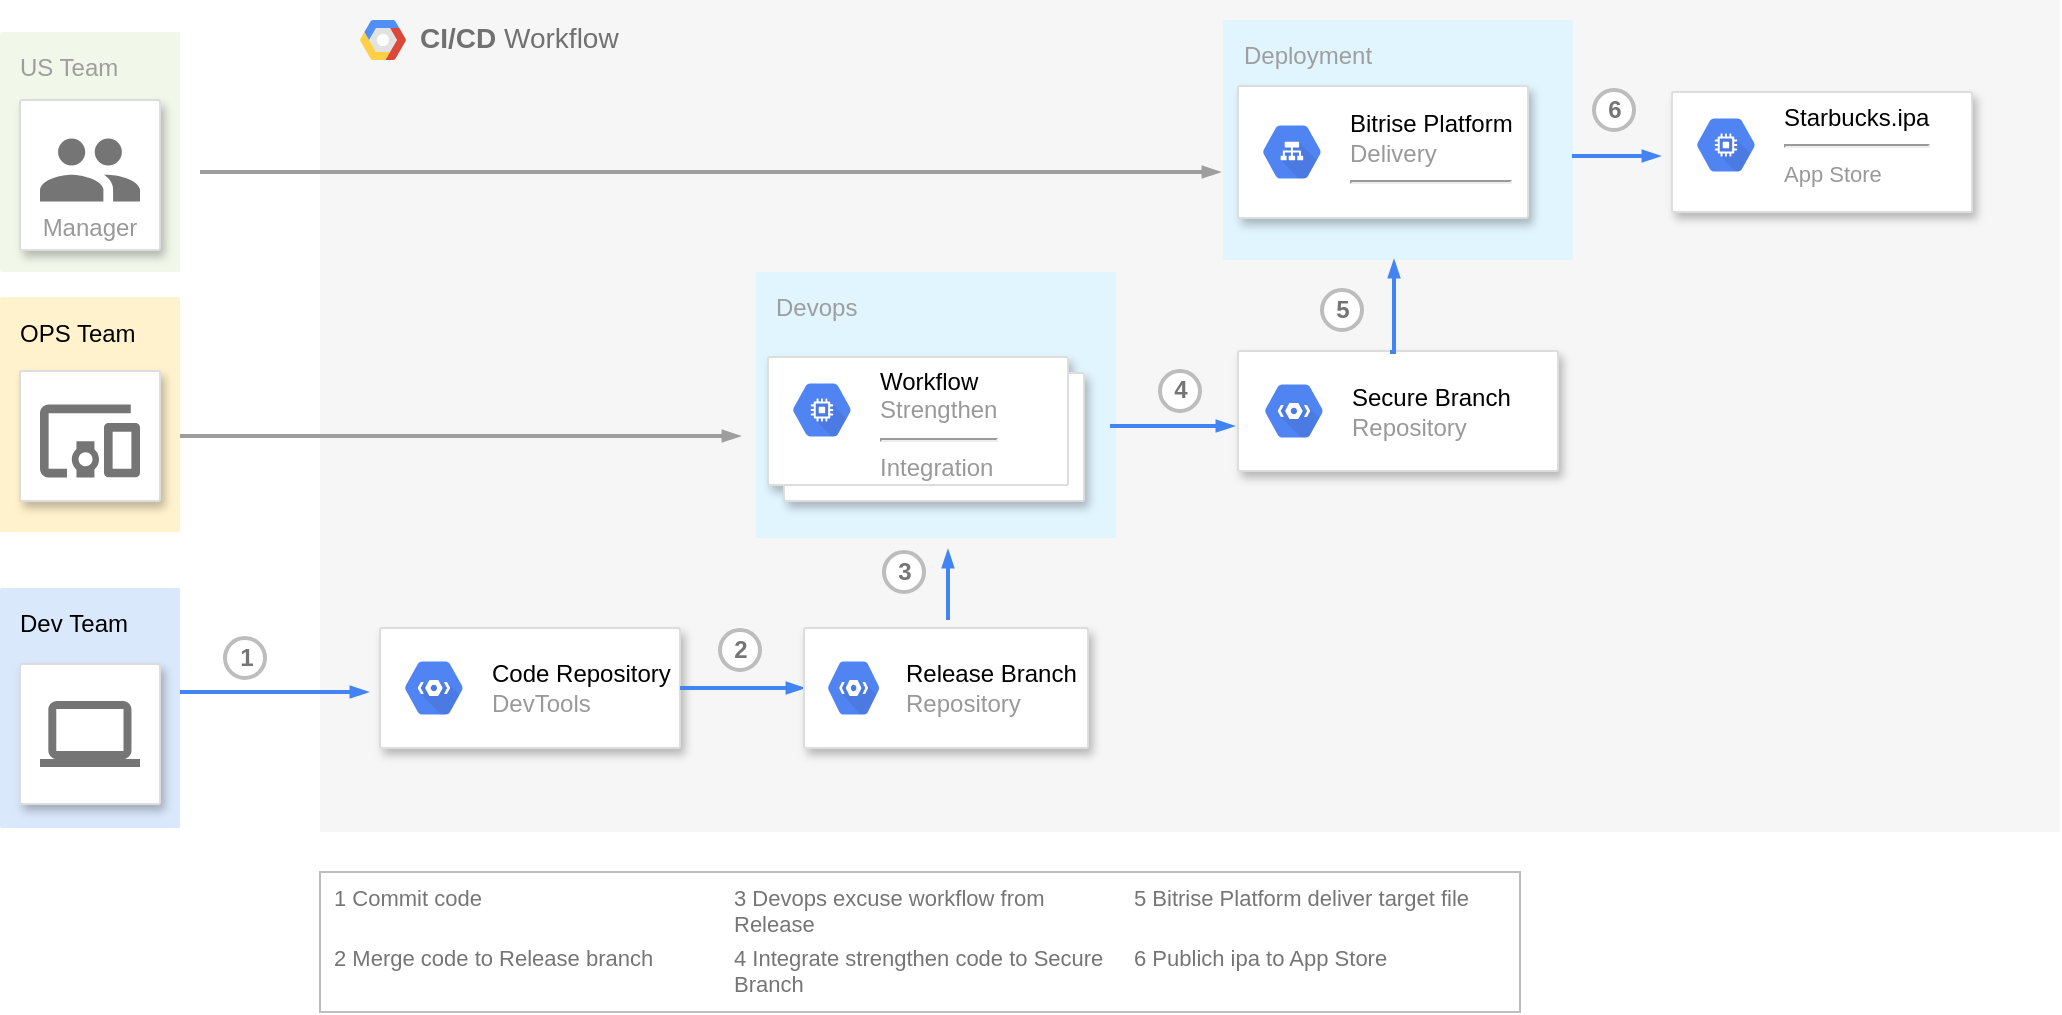 <mxfile version="18.1.2" type="github">
  <diagram id="f106602c-feb2-e66a-4537-3a34d633f6aa" name="Page-1">
    <mxGraphModel dx="1093" dy="646" grid="1" gridSize="10" guides="1" tooltips="1" connect="1" arrows="1" fold="1" page="1" pageScale="1" pageWidth="1169" pageHeight="827" background="none" math="0" shadow="0">
      <root>
        <mxCell id="0" />
        <mxCell id="1" parent="0" />
        <mxCell id="14" value="&lt;b&gt;CI/CD&lt;/b&gt;&amp;nbsp;Workflow" style="fillColor=#F6F6F6;strokeColor=none;shadow=0;gradientColor=none;fontSize=14;align=left;spacing=10;fontColor=#717171;9E9E9E;verticalAlign=top;spacingTop=-4;fontStyle=0;spacingLeft=40;html=1;container=0;" parent="1" vertex="1">
          <mxGeometry x="230" y="74" width="870" height="416" as="geometry" />
        </mxCell>
        <mxCell id="756" value="US Team" style="rounded=1;absoluteArcSize=1;arcSize=2;html=1;strokeColor=none;gradientColor=none;shadow=0;dashed=0;strokeColor=none;fontSize=12;fontColor=#9E9E9E;align=left;verticalAlign=top;spacing=10;spacingTop=-4;fillColor=#F1F8E9;" parent="1" vertex="1">
          <mxGeometry x="70" y="90" width="90" height="120" as="geometry" />
        </mxCell>
        <mxCell id="757" style="edgeStyle=orthogonalEdgeStyle;rounded=0;html=1;labelBackgroundColor=none;startFill=1;startSize=4;endArrow=blockThin;endFill=1;endSize=4;jettySize=auto;orthogonalLoop=1;strokeColor=#4284F3;strokeWidth=2;fontSize=12;fontColor=#000000;align=center;dashed=0;" parent="1" source="734" edge="1">
          <mxGeometry relative="1" as="geometry">
            <mxPoint x="254" y="420" as="targetPoint" />
            <Array as="points">
              <mxPoint x="200" y="420" />
              <mxPoint x="200" y="420" />
            </Array>
          </mxGeometry>
        </mxCell>
        <mxCell id="734" value="Dev&amp;nbsp;Team" style="rounded=1;absoluteArcSize=1;arcSize=2;html=1;strokeColor=#6c8ebf;shadow=0;dashed=0;strokeColor=none;fontSize=12;align=left;verticalAlign=top;spacing=10;spacingTop=-4;fillColor=#dae8fc;" parent="1" vertex="1">
          <mxGeometry x="70" y="368" width="90" height="120" as="geometry" />
        </mxCell>
        <mxCell id="732" value="" style="strokeColor=#dddddd;fillColor=#ffffff;shadow=1;strokeWidth=1;rounded=1;absoluteArcSize=1;arcSize=2;labelPosition=center;verticalLabelPosition=middle;align=center;verticalAlign=bottom;spacingLeft=0;fontColor=#999999;fontSize=12;whiteSpace=wrap;spacingBottom=2;html=1;" parent="1" vertex="1">
          <mxGeometry x="80" y="406" width="70" height="70" as="geometry" />
        </mxCell>
        <mxCell id="733" value="" style="dashed=0;connectable=0;html=1;fillColor=#757575;strokeColor=none;shape=mxgraph.gcp2.laptop;part=1;" parent="732" vertex="1">
          <mxGeometry x="0.5" width="50" height="33" relative="1" as="geometry">
            <mxPoint x="-25" y="18.5" as="offset" />
          </mxGeometry>
        </mxCell>
        <mxCell id="767" style="edgeStyle=orthogonalEdgeStyle;rounded=0;html=1;labelBackgroundColor=none;startFill=1;startSize=4;endArrow=blockThin;endFill=1;endSize=4;jettySize=auto;orthogonalLoop=1;strokeColor=#9E9E9E;strokeWidth=2;fontSize=12;fontColor=#000000;align=center;dashed=0;" parent="1" edge="1">
          <mxGeometry relative="1" as="geometry">
            <mxPoint x="170" y="160" as="sourcePoint" />
            <mxPoint x="680" y="160" as="targetPoint" />
            <Array as="points">
              <mxPoint x="560" y="160" />
              <mxPoint x="560" y="160" />
            </Array>
          </mxGeometry>
        </mxCell>
        <mxCell id="768" style="edgeStyle=orthogonalEdgeStyle;rounded=0;html=1;labelBackgroundColor=none;startFill=1;startSize=4;endArrow=blockThin;endFill=1;endSize=4;jettySize=auto;orthogonalLoop=1;strokeColor=#9E9E9E;strokeWidth=2;fontSize=12;fontColor=#000000;align=center;dashed=0;" parent="1" source="751" edge="1">
          <mxGeometry relative="1" as="geometry">
            <mxPoint x="440" y="292" as="targetPoint" />
          </mxGeometry>
        </mxCell>
        <mxCell id="771" value="1" style="shape=ellipse;fillColor=#ffffff;strokeColor=#BDBDBD;strokeWidth=2;shadow=0;gradientColor=none;fontColor=#757575;align=center;html=1;fontStyle=1;spacingTop=-1;" parent="1" vertex="1">
          <mxGeometry x="182.5" y="393" width="20" height="20" as="geometry" />
        </mxCell>
        <mxCell id="774" value="4" style="shape=ellipse;fillColor=#ffffff;strokeColor=#BDBDBD;strokeWidth=2;shadow=0;gradientColor=none;fontColor=#757575;align=center;html=1;fontStyle=1;spacingTop=-1;" parent="1" vertex="1">
          <mxGeometry x="650" y="259.5" width="20" height="20" as="geometry" />
        </mxCell>
        <mxCell id="775" value="5" style="shape=ellipse;fillColor=#ffffff;strokeColor=#BDBDBD;strokeWidth=2;shadow=0;gradientColor=none;fontColor=#757575;align=center;html=1;fontStyle=1;spacingTop=-1;" parent="1" vertex="1">
          <mxGeometry x="731" y="219" width="20" height="20" as="geometry" />
        </mxCell>
        <mxCell id="776" value="6" style="shape=ellipse;fillColor=#ffffff;strokeColor=#BDBDBD;strokeWidth=2;shadow=0;gradientColor=none;fontColor=#757575;align=center;html=1;fontStyle=1;spacingTop=-1;" parent="1" vertex="1">
          <mxGeometry x="867" y="119" width="20" height="20" as="geometry" />
        </mxCell>
        <mxCell id="779" value="" style="fillColor=#ffffff;strokeColor=#BDBDBD;strokeWidth=1;shadow=0;gradientColor=none;fontSize=10;fontColor=#9E9E9E;align=center;html=1;" parent="1" vertex="1">
          <mxGeometry x="230" y="510" width="600" height="70" as="geometry" />
        </mxCell>
        <mxCell id="780" value="1 Commit code" style="strokeColor=none;fillColor=none;fontColor=#757575;align=left;html=1;fontStyle=0;spacingLeft=5;fontSize=11;verticalAlign=top;whiteSpace=wrap;spacingRight=5;" parent="779" vertex="1">
          <mxGeometry width="200" height="30" relative="1" as="geometry" />
        </mxCell>
        <mxCell id="781" value="2 Merge code to Release branch" style="strokeColor=none;fillColor=none;fontColor=#757575;align=left;html=1;fontStyle=0;spacingLeft=5;fontSize=11;verticalAlign=top;whiteSpace=wrap;spacingRight=5;" parent="779" vertex="1">
          <mxGeometry width="200" height="30" relative="1" as="geometry">
            <mxPoint y="30" as="offset" />
          </mxGeometry>
        </mxCell>
        <mxCell id="782" value="3 Devops excuse workflow from Release" style="strokeColor=none;fillColor=none;fontColor=#757575;align=left;html=1;fontStyle=0;spacingLeft=5;fontSize=11;verticalAlign=top;whiteSpace=wrap;spacingRight=5;" parent="779" vertex="1">
          <mxGeometry width="200" height="30" relative="1" as="geometry">
            <mxPoint x="200" as="offset" />
          </mxGeometry>
        </mxCell>
        <mxCell id="783" value="4 Integrate strengthen code to Secure Branch" style="strokeColor=none;fillColor=none;fontColor=#757575;align=left;html=1;fontStyle=0;spacingLeft=5;fontSize=11;verticalAlign=top;whiteSpace=wrap;spacingRight=5;" parent="779" vertex="1">
          <mxGeometry width="200" height="30" relative="1" as="geometry">
            <mxPoint x="200" y="30" as="offset" />
          </mxGeometry>
        </mxCell>
        <mxCell id="784" value="5 Bitrise Platform deliver target file&amp;nbsp;" style="strokeColor=none;fillColor=none;fontColor=#757575;align=left;html=1;fontStyle=0;spacingLeft=5;fontSize=11;verticalAlign=top;whiteSpace=wrap;spacingRight=5;" parent="779" vertex="1">
          <mxGeometry width="200" height="30" relative="1" as="geometry">
            <mxPoint x="400" as="offset" />
          </mxGeometry>
        </mxCell>
        <mxCell id="785" value="6 Publich ipa to App Store" style="strokeColor=none;fillColor=none;fontColor=#757575;align=left;html=1;fontStyle=0;spacingLeft=5;fontSize=11;verticalAlign=top;whiteSpace=wrap;spacingRight=5;" parent="779" vertex="1">
          <mxGeometry width="200" height="30" relative="1" as="geometry">
            <mxPoint x="400" y="30" as="offset" />
          </mxGeometry>
        </mxCell>
        <mxCell id="ojXj5y6HiEK-yapRCw0R-785" value="OPS Team" style="rounded=1;absoluteArcSize=1;arcSize=2;html=1;strokeColor=#d6b656;shadow=0;dashed=0;strokeColor=none;fontSize=12;align=left;verticalAlign=top;spacing=10;spacingTop=-4;fillColor=#fff2cc;" vertex="1" parent="1">
          <mxGeometry x="70" y="222.5" width="90" height="117.5" as="geometry" />
        </mxCell>
        <mxCell id="ojXj5y6HiEK-yapRCw0R-786" value="Manager" style="strokeColor=#dddddd;shadow=1;strokeWidth=1;rounded=1;absoluteArcSize=1;arcSize=2;labelPosition=center;verticalLabelPosition=middle;align=center;verticalAlign=bottom;spacingLeft=0;fontColor=#999999;fontSize=12;whiteSpace=wrap;spacingBottom=2;" vertex="1" parent="1">
          <mxGeometry x="80" y="124" width="70" height="75" as="geometry" />
        </mxCell>
        <mxCell id="ojXj5y6HiEK-yapRCw0R-787" value="" style="sketch=0;dashed=0;connectable=0;html=1;fillColor=#757575;strokeColor=none;shape=mxgraph.gcp2.users;part=1;" vertex="1" parent="ojXj5y6HiEK-yapRCw0R-786">
          <mxGeometry x="0.5" width="50" height="31.5" relative="1" as="geometry">
            <mxPoint x="-25" y="19.25" as="offset" />
          </mxGeometry>
        </mxCell>
        <mxCell id="751" value="" style="strokeColor=#dddddd;fillColor=#ffffff;shadow=1;strokeWidth=1;rounded=1;absoluteArcSize=1;arcSize=2;labelPosition=center;verticalLabelPosition=middle;align=center;verticalAlign=bottom;spacingLeft=0;fontColor=#999999;fontSize=12;whiteSpace=wrap;spacingBottom=2;html=1;" parent="1" vertex="1">
          <mxGeometry x="80" y="259.5" width="70" height="65" as="geometry" />
        </mxCell>
        <mxCell id="752" value="" style="dashed=0;connectable=0;html=1;fillColor=#757575;strokeColor=none;shape=mxgraph.gcp2.mobile_devices;part=1;" parent="751" vertex="1">
          <mxGeometry x="0.5" width="50" height="36.5" relative="1" as="geometry">
            <mxPoint x="-25" y="16.75" as="offset" />
          </mxGeometry>
        </mxCell>
        <mxCell id="754" value="Deployment" style="rounded=1;absoluteArcSize=1;arcSize=2;html=1;strokeColor=none;gradientColor=none;shadow=0;dashed=0;strokeColor=none;fontSize=12;fontColor=#9E9E9E;align=left;verticalAlign=top;spacing=10;spacingTop=-4;fillColor=#E1F5FE;" parent="1" vertex="1">
          <mxGeometry x="681.5" y="84" width="175" height="120" as="geometry" />
        </mxCell>
        <mxCell id="15" value="" style="shape=mxgraph.gcp2.google_cloud_platform;fillColor=#F6F6F6;strokeColor=none;shadow=0;gradientColor=none;" parent="1" vertex="1">
          <mxGeometry x="250" y="84" width="23" height="20" as="geometry">
            <mxPoint x="20" y="10" as="offset" />
          </mxGeometry>
        </mxCell>
        <mxCell id="747" value="" style="strokeColor=#dddddd;fillColor=#ffffff;shadow=1;strokeWidth=1;rounded=1;absoluteArcSize=1;arcSize=2;fontSize=10;fontColor=#9E9E9E;align=center;html=1;" parent="1" vertex="1">
          <mxGeometry x="689" y="117" width="145" height="66" as="geometry" />
        </mxCell>
        <mxCell id="748" value="&lt;font color=&quot;#000000&quot;&gt;Bitrise Platform&lt;/font&gt;&lt;br&gt;Delivery&lt;br&gt;&lt;hr&gt;" style="dashed=0;connectable=0;html=1;fillColor=#5184F3;strokeColor=none;shape=mxgraph.gcp2.hexIcon;prIcon=cloud_load_balancing;part=1;labelPosition=right;verticalLabelPosition=middle;align=left;verticalAlign=middle;spacingLeft=5;fontColor=#999999;fontSize=12;" parent="747" vertex="1">
          <mxGeometry y="0.5" width="44" height="39" relative="1" as="geometry">
            <mxPoint x="5" y="-19.5" as="offset" />
          </mxGeometry>
        </mxCell>
        <mxCell id="739" value="" style="strokeColor=#dddddd;fillColor=#ffffff;shadow=1;strokeWidth=1;rounded=1;absoluteArcSize=1;arcSize=2;fontSize=10;fontColor=#9E9E9E;align=center;html=1;" parent="1" vertex="1">
          <mxGeometry x="906" y="120" width="150" height="60" as="geometry" />
        </mxCell>
        <mxCell id="740" value="&lt;font color=&quot;#000000&quot;&gt;&lt;span style=&quot;caret-color: rgb(0, 0, 0);&quot;&gt;Starbucks.ipa&lt;/span&gt;&lt;/font&gt;&lt;br&gt;&lt;hr&gt;&lt;span style=&quot;font-size: 11px;&quot;&gt;App Store&lt;br&gt;&lt;/span&gt;" style="dashed=0;connectable=0;html=1;fillColor=#5184F3;strokeColor=none;shape=mxgraph.gcp2.hexIcon;prIcon=compute_engine;part=1;labelPosition=right;verticalLabelPosition=middle;align=left;verticalAlign=top;spacingLeft=5;fontColor=#999999;fontSize=12;spacingTop=-8;" parent="739" vertex="1">
          <mxGeometry width="44" height="39" relative="1" as="geometry">
            <mxPoint x="5" y="7" as="offset" />
          </mxGeometry>
        </mxCell>
        <mxCell id="735" value="" style="strokeColor=#dddddd;fillColor=#ffffff;shadow=1;strokeWidth=1;rounded=1;absoluteArcSize=1;arcSize=2;fontSize=10;fontColor=#9E9E9E;align=center;html=1;" parent="1" vertex="1">
          <mxGeometry x="260" y="388" width="150" height="60" as="geometry" />
        </mxCell>
        <mxCell id="736" value="&lt;font color=&quot;#000000&quot;&gt;Code Repository&lt;/font&gt;&lt;br&gt;DevTools" style="dashed=0;connectable=0;html=1;fillColor=#5184F3;strokeColor=none;shape=mxgraph.gcp2.hexIcon;prIcon=cloud_tools_for_powershell;part=1;labelPosition=right;verticalLabelPosition=middle;align=left;verticalAlign=middle;spacingLeft=5;fontColor=#999999;fontSize=12;" parent="735" vertex="1">
          <mxGeometry y="0.5" width="44" height="39" relative="1" as="geometry">
            <mxPoint x="5" y="-19.5" as="offset" />
          </mxGeometry>
        </mxCell>
        <mxCell id="758" style="edgeStyle=orthogonalEdgeStyle;rounded=0;html=1;labelBackgroundColor=none;startFill=1;startSize=4;endArrow=blockThin;endFill=1;endSize=4;jettySize=auto;orthogonalLoop=1;strokeColor=#4284F3;strokeWidth=2;fontSize=12;fontColor=#000000;align=center;dashed=0;" parent="1" source="735" target="737" edge="1">
          <mxGeometry relative="1" as="geometry" />
        </mxCell>
        <mxCell id="773" value="3" style="shape=ellipse;fillColor=#ffffff;strokeColor=#BDBDBD;strokeWidth=2;shadow=0;gradientColor=none;fontColor=#757575;align=center;html=1;fontStyle=1;spacingTop=-1;" parent="1" vertex="1">
          <mxGeometry x="512" y="350" width="20" height="20" as="geometry" />
        </mxCell>
        <mxCell id="772" value="2" style="shape=ellipse;fillColor=#ffffff;strokeColor=#BDBDBD;strokeWidth=2;shadow=0;gradientColor=none;fontColor=#757575;align=center;html=1;fontStyle=1;spacingTop=-1;" parent="1" vertex="1">
          <mxGeometry x="430" y="389" width="20" height="20" as="geometry" />
        </mxCell>
        <mxCell id="ojXj5y6HiEK-yapRCw0R-791" value="" style="group" vertex="1" connectable="0" parent="1">
          <mxGeometry x="689" y="249.5" width="160" height="60" as="geometry" />
        </mxCell>
        <mxCell id="ojXj5y6HiEK-yapRCw0R-789" value="" style="strokeColor=#dddddd;fillColor=#ffffff;shadow=1;strokeWidth=1;rounded=1;absoluteArcSize=1;arcSize=2;fontSize=10;fontColor=#9E9E9E;align=center;html=1;" vertex="1" parent="ojXj5y6HiEK-yapRCw0R-791">
          <mxGeometry width="160" height="60" as="geometry" />
        </mxCell>
        <mxCell id="ojXj5y6HiEK-yapRCw0R-790" value="&lt;font color=&quot;#000000&quot;&gt;Secure Branch&lt;/font&gt;&lt;br&gt;Repository" style="dashed=0;connectable=0;html=1;fillColor=#5184F3;strokeColor=none;shape=mxgraph.gcp2.hexIcon;prIcon=cloud_tools_for_powershell;part=1;labelPosition=right;verticalLabelPosition=middle;align=left;verticalAlign=middle;spacingLeft=5;fontColor=#999999;fontSize=12;" vertex="1" parent="ojXj5y6HiEK-yapRCw0R-791">
          <mxGeometry x="6" y="10.5" width="44" height="39" as="geometry" />
        </mxCell>
        <mxCell id="ojXj5y6HiEK-yapRCw0R-792" value="" style="group" vertex="1" connectable="0" parent="1">
          <mxGeometry x="472" y="388" width="142" height="60" as="geometry" />
        </mxCell>
        <mxCell id="737" value="" style="strokeColor=#dddddd;fillColor=#ffffff;shadow=1;strokeWidth=1;rounded=1;absoluteArcSize=1;arcSize=2;fontSize=10;fontColor=#9E9E9E;align=center;html=1;" parent="ojXj5y6HiEK-yapRCw0R-792" vertex="1">
          <mxGeometry width="142" height="60" as="geometry" />
        </mxCell>
        <mxCell id="ojXj5y6HiEK-yapRCw0R-788" value="&lt;font color=&quot;#000000&quot;&gt;Release Branch&lt;/font&gt;&lt;br&gt;Repository" style="dashed=0;connectable=0;html=1;fillColor=#5184F3;strokeColor=none;shape=mxgraph.gcp2.hexIcon;prIcon=cloud_tools_for_powershell;part=1;labelPosition=right;verticalLabelPosition=middle;align=left;verticalAlign=middle;spacingLeft=5;fontColor=#999999;fontSize=12;" vertex="1" parent="ojXj5y6HiEK-yapRCw0R-792">
          <mxGeometry x="5.325" y="10.5" width="39.05" height="39" as="geometry" />
        </mxCell>
        <mxCell id="ojXj5y6HiEK-yapRCw0R-793" value="" style="group" vertex="1" connectable="0" parent="1">
          <mxGeometry x="444" y="210" width="180" height="133" as="geometry" />
        </mxCell>
        <mxCell id="753" value="Devops" style="rounded=1;absoluteArcSize=1;arcSize=2;html=1;strokeColor=none;gradientColor=none;shadow=0;dashed=0;strokeColor=none;fontSize=12;fontColor=#9E9E9E;align=left;verticalAlign=top;spacing=10;spacingTop=-4;fillColor=#E1F5FE;" parent="ojXj5y6HiEK-yapRCw0R-793" vertex="1">
          <mxGeometry x="4" width="180" height="133" as="geometry" />
        </mxCell>
        <mxCell id="745" value="" style="shape=mxgraph.gcp2.doubleRect;strokeColor=#dddddd;fillColor=#ffffff;shadow=1;strokeWidth=1;fontSize=10;fontColor=#9E9E9E;align=center;html=1;" parent="ojXj5y6HiEK-yapRCw0R-793" vertex="1">
          <mxGeometry x="10" y="42.486" width="158" height="72.042" as="geometry" />
        </mxCell>
        <mxCell id="746" value="&lt;font color=&quot;#000000&quot;&gt;&lt;span style=&quot;caret-color: rgb(0, 0, 0);&quot;&gt;Workflow&lt;/span&gt;&lt;/font&gt;&lt;br&gt;Strengthen&lt;br&gt;&lt;hr&gt;Integration" style="dashed=0;connectable=0;html=1;fillColor=#5184F3;strokeColor=none;shape=mxgraph.gcp2.hexIcon;prIcon=compute_engine;part=1;labelPosition=right;verticalLabelPosition=middle;align=left;verticalAlign=top;spacingLeft=5;fontColor=#999999;fontSize=12;spacingTop=-8;" parent="745" vertex="1">
          <mxGeometry width="44" height="39" relative="1" as="geometry">
            <mxPoint x="5" y="7" as="offset" />
          </mxGeometry>
        </mxCell>
        <mxCell id="ojXj5y6HiEK-yapRCw0R-795" style="edgeStyle=orthogonalEdgeStyle;rounded=0;html=1;labelBackgroundColor=none;startFill=1;startSize=4;endArrow=blockThin;endFill=1;endSize=4;jettySize=auto;orthogonalLoop=1;strokeColor=#4284F3;strokeWidth=2;fontSize=12;fontColor=#000000;align=center;dashed=0;" edge="1" parent="1">
          <mxGeometry relative="1" as="geometry">
            <mxPoint x="625" y="287" as="sourcePoint" />
            <mxPoint x="687" y="287" as="targetPoint" />
          </mxGeometry>
        </mxCell>
        <mxCell id="ojXj5y6HiEK-yapRCw0R-796" style="edgeStyle=orthogonalEdgeStyle;rounded=0;html=1;labelBackgroundColor=none;startFill=1;startSize=4;endArrow=blockThin;endFill=1;endSize=4;jettySize=auto;orthogonalLoop=1;strokeColor=#4284F3;strokeWidth=2;fontSize=12;fontColor=#000000;align=center;dashed=0;" edge="1" parent="1">
          <mxGeometry relative="1" as="geometry">
            <mxPoint x="765" y="250" as="sourcePoint" />
            <mxPoint x="767" y="204" as="targetPoint" />
            <Array as="points">
              <mxPoint x="767" y="250" />
            </Array>
          </mxGeometry>
        </mxCell>
        <mxCell id="ojXj5y6HiEK-yapRCw0R-797" style="edgeStyle=orthogonalEdgeStyle;rounded=0;html=1;labelBackgroundColor=none;startFill=1;startSize=4;endArrow=blockThin;endFill=1;endSize=4;jettySize=auto;orthogonalLoop=1;strokeColor=#4284F3;strokeWidth=2;fontSize=12;fontColor=#000000;align=center;dashed=0;exitX=0.997;exitY=0.567;exitDx=0;exitDy=0;exitPerimeter=0;" edge="1" parent="1" source="754">
          <mxGeometry relative="1" as="geometry">
            <mxPoint x="662" y="448" as="sourcePoint" />
            <mxPoint x="900" y="152" as="targetPoint" />
          </mxGeometry>
        </mxCell>
        <mxCell id="ojXj5y6HiEK-yapRCw0R-798" style="edgeStyle=orthogonalEdgeStyle;rounded=0;html=1;labelBackgroundColor=none;startFill=1;startSize=4;endArrow=blockThin;endFill=1;endSize=4;jettySize=auto;orthogonalLoop=1;strokeColor=#4284F3;strokeWidth=2;fontSize=12;fontColor=#000000;align=center;dashed=0;entryX=0.561;entryY=1.015;entryDx=0;entryDy=0;entryPerimeter=0;" edge="1" parent="1">
          <mxGeometry relative="1" as="geometry">
            <mxPoint x="544" y="384" as="sourcePoint" />
            <mxPoint x="543.98" y="348.995" as="targetPoint" />
          </mxGeometry>
        </mxCell>
      </root>
    </mxGraphModel>
  </diagram>
</mxfile>
